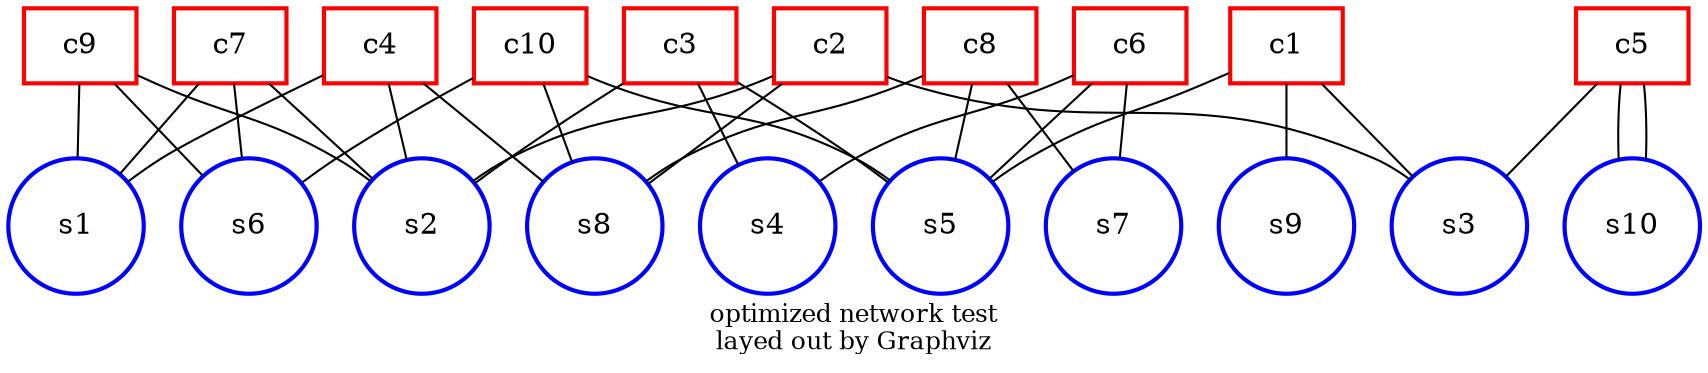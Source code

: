 ##Command to produce the output: "neato -Tpng thisfile.gv > thisfile.png"
graph G {
node [shape=box,color=red,style=bold];  c1;
node [shape=box,color=red,style=bold];  c2;
node [shape=box,color=red,style=bold];  c3;
node [shape=box,color=red,style=bold];  c4;
node [shape=box,color=red,style=bold];  c5;
node [shape=box,color=red,style=bold];  c6;
node [shape=box,color=red,style=bold];  c7;
node [shape=box,color=red,style=bold];  c8;
node [shape=box,color=red,style=bold];  c9;
node [shape=box,color=red,style=bold];  c10;
node [shape=circle,fixedsize=true,width=0.9,color=blue,style=bold];  s1;
node [shape=circle,fixedsize=true,width=0.9,color=blue,style=bold];  s2;
node [shape=circle,fixedsize=true,width=0.9,color=blue,style=bold];  s3;
node [shape=circle,fixedsize=true,width=0.9,color=blue,style=bold];  s4;
node [shape=circle,fixedsize=true,width=0.9,color=blue,style=bold];  s5;
node [shape=circle,fixedsize=true,width=0.9,color=blue,style=bold];  s6;
node [shape=circle,fixedsize=true,width=0.9,color=blue,style=bold];  s7;
node [shape=circle,fixedsize=true,width=0.9,color=blue,style=bold];  s8;
node [shape=circle,fixedsize=true,width=0.9,color=blue,style=bold];  s9;
node [shape=circle,fixedsize=true,width=0.9,color=blue,style=bold];  s10;
     c4--s8;
     c4--s1;
     c7--s1;
     c7--s6;
     c8--s5;
     c4--s2;
     c6--s5;
     c3--s5;
     c10--s5;
     c6--s7;
     c2--s3;
     c8--s8;
     c1--s9;
     c6--s4;
     c3--s2;
     c7--s2;
     c3--s4;
     c5--s10;
     c10--s8;
     c8--s7;
     c2--s8;
     c5--s3;
     c9--s1;
     c10--s6;
     c2--s2;
     c5--s10;
     c9--s2;
     c9--s6;
     c1--s5;
     c1--s3;
     overlap=false
     label="optimized network test\nlayed out by Graphviz"
     fontsize=12;
}

